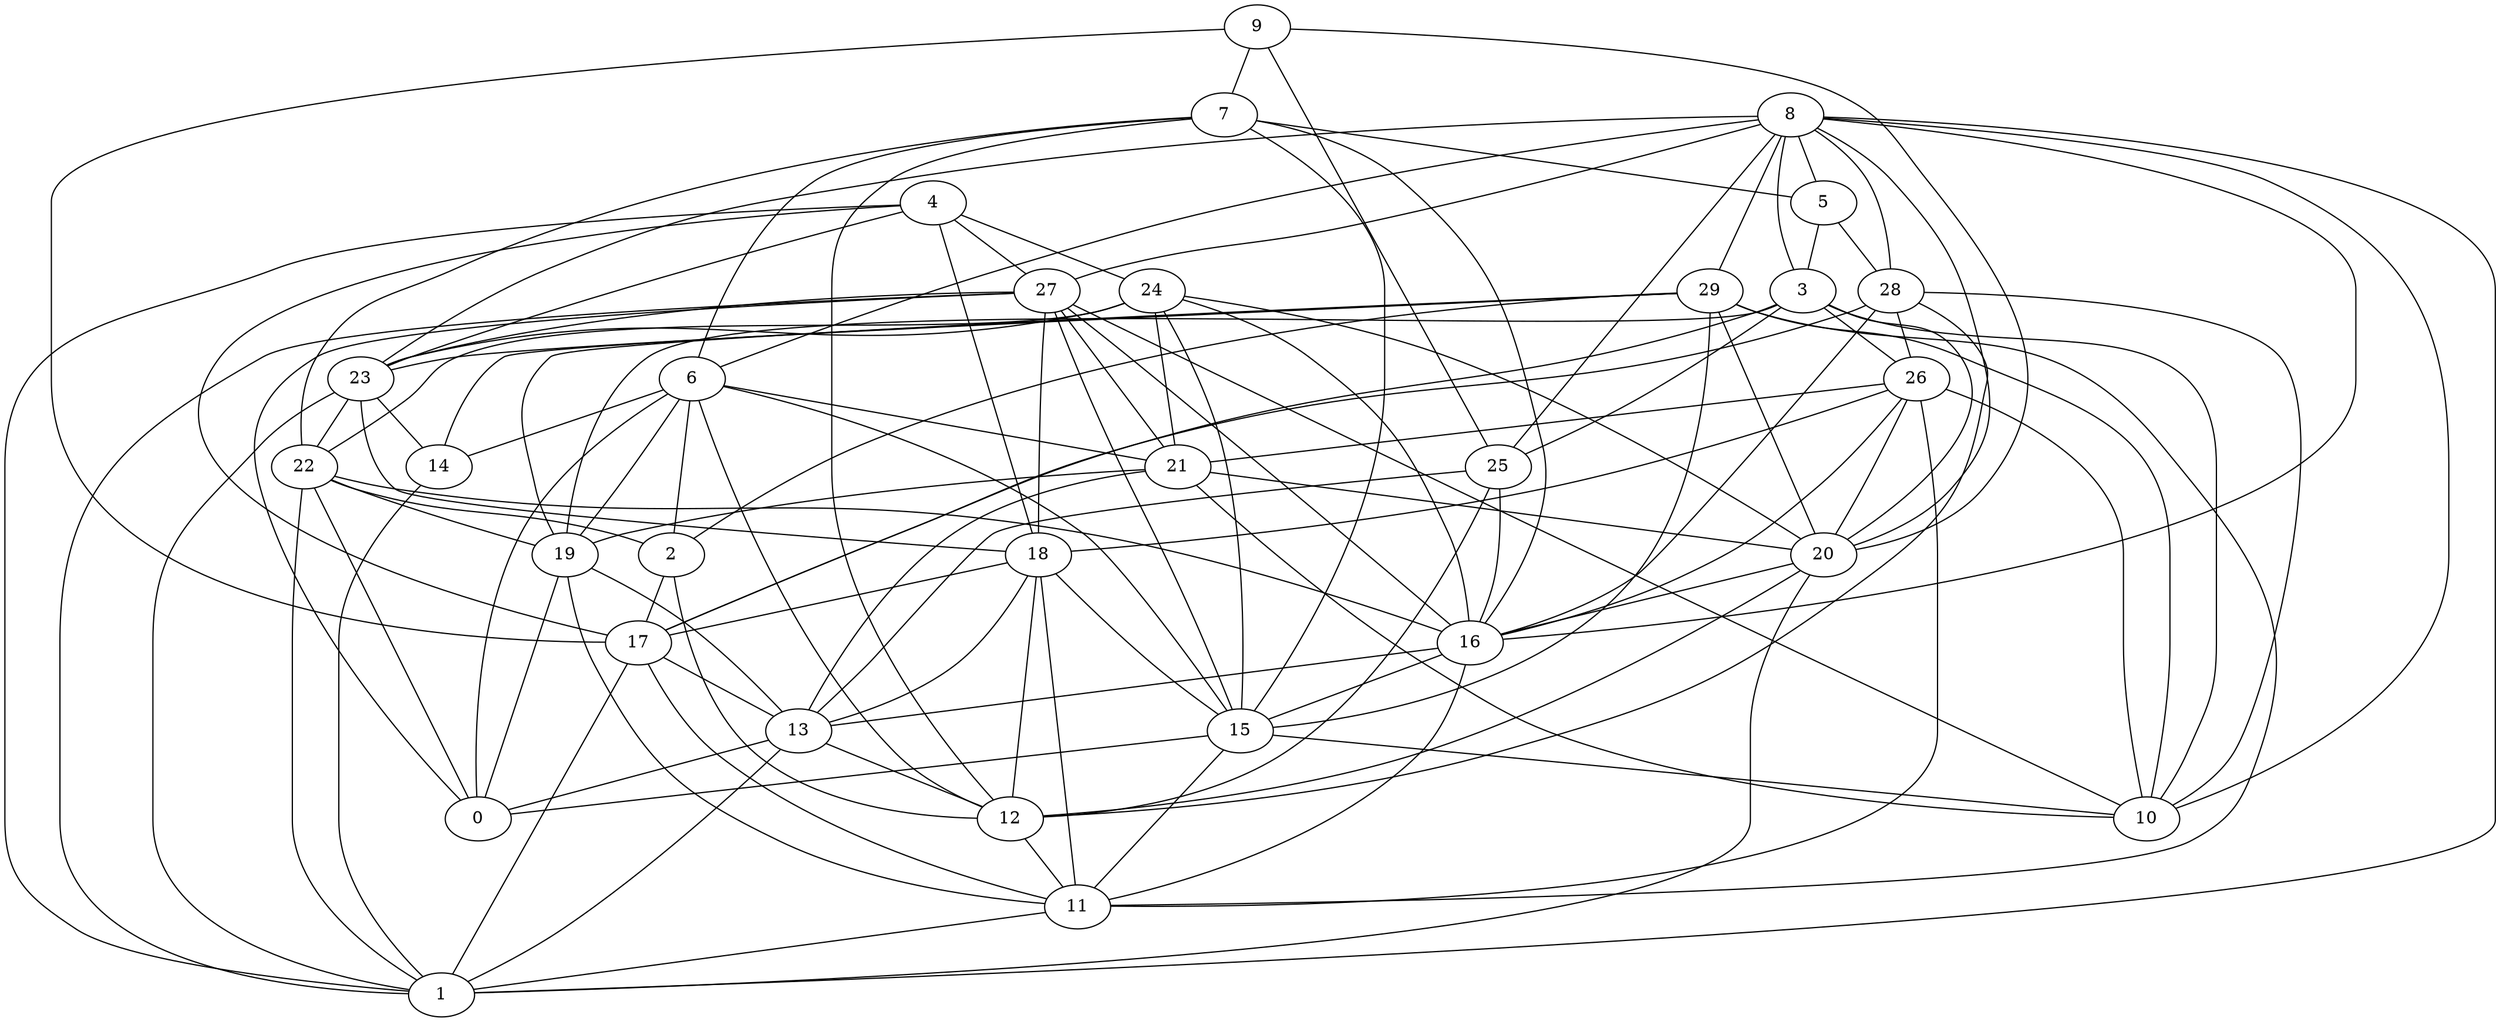 digraph GG_graph {

subgraph G_graph {
edge [color = black]
"4" -> "17" [dir = none]
"4" -> "24" [dir = none]
"4" -> "18" [dir = none]
"4" -> "23" [dir = none]
"23" -> "22" [dir = none]
"23" -> "14" [dir = none]
"23" -> "1" [dir = none]
"21" -> "10" [dir = none]
"21" -> "19" [dir = none]
"21" -> "20" [dir = none]
"20" -> "12" [dir = none]
"20" -> "16" [dir = none]
"20" -> "1" [dir = none]
"29" -> "23" [dir = none]
"29" -> "10" [dir = none]
"29" -> "19" [dir = none]
"29" -> "2" [dir = none]
"29" -> "11" [dir = none]
"29" -> "14" [dir = none]
"29" -> "20" [dir = none]
"13" -> "12" [dir = none]
"13" -> "1" [dir = none]
"15" -> "11" [dir = none]
"14" -> "1" [dir = none]
"26" -> "11" [dir = none]
"26" -> "21" [dir = none]
"26" -> "10" [dir = none]
"28" -> "26" [dir = none]
"28" -> "17" [dir = none]
"28" -> "16" [dir = none]
"9" -> "7" [dir = none]
"9" -> "17" [dir = none]
"9" -> "20" [dir = none]
"9" -> "25" [dir = none]
"22" -> "19" [dir = none]
"22" -> "0" [dir = none]
"22" -> "16" [dir = none]
"17" -> "1" [dir = none]
"17" -> "13" [dir = none]
"16" -> "13" [dir = none]
"16" -> "11" [dir = none]
"5" -> "28" [dir = none]
"5" -> "3" [dir = none]
"24" -> "20" [dir = none]
"24" -> "21" [dir = none]
"24" -> "16" [dir = none]
"24" -> "23" [dir = none]
"24" -> "22" [dir = none]
"8" -> "20" [dir = none]
"8" -> "23" [dir = none]
"8" -> "1" [dir = none]
"8" -> "5" [dir = none]
"8" -> "3" [dir = none]
"8" -> "27" [dir = none]
"8" -> "10" [dir = none]
"8" -> "29" [dir = none]
"8" -> "16" [dir = none]
"12" -> "11" [dir = none]
"18" -> "13" [dir = none]
"18" -> "15" [dir = none]
"18" -> "12" [dir = none]
"18" -> "17" [dir = none]
"25" -> "16" [dir = none]
"25" -> "13" [dir = none]
"2" -> "17" [dir = none]
"2" -> "12" [dir = none]
"19" -> "0" [dir = none]
"19" -> "11" [dir = none]
"19" -> "13" [dir = none]
"3" -> "25" [dir = none]
"3" -> "20" [dir = none]
"3" -> "26" [dir = none]
"3" -> "19" [dir = none]
"3" -> "17" [dir = none]
"3" -> "10" [dir = none]
"6" -> "12" [dir = none]
"6" -> "0" [dir = none]
"6" -> "15" [dir = none]
"6" -> "19" [dir = none]
"6" -> "21" [dir = none]
"7" -> "5" [dir = none]
"7" -> "22" [dir = none]
"7" -> "12" [dir = none]
"7" -> "16" [dir = none]
"7" -> "15" [dir = none]
"27" -> "0" [dir = none]
"27" -> "21" [dir = none]
"13" -> "0" [dir = none]
"27" -> "1" [dir = none]
"28" -> "12" [dir = none]
"4" -> "1" [dir = none]
"24" -> "15" [dir = none]
"16" -> "15" [dir = none]
"25" -> "12" [dir = none]
"8" -> "25" [dir = none]
"28" -> "10" [dir = none]
"26" -> "16" [dir = none]
"4" -> "27" [dir = none]
"22" -> "2" [dir = none]
"22" -> "1" [dir = none]
"27" -> "23" [dir = none]
"27" -> "10" [dir = none]
"8" -> "6" [dir = none]
"8" -> "28" [dir = none]
"15" -> "10" [dir = none]
"17" -> "11" [dir = none]
"26" -> "18" [dir = none]
"6" -> "14" [dir = none]
"27" -> "18" [dir = none]
"11" -> "1" [dir = none]
"27" -> "15" [dir = none]
"15" -> "0" [dir = none]
"18" -> "11" [dir = none]
"26" -> "20" [dir = none]
"21" -> "13" [dir = none]
"6" -> "2" [dir = none]
"23" -> "18" [dir = none]
"29" -> "15" [dir = none]
"7" -> "6" [dir = none]
"27" -> "16" [dir = none]
}

}
